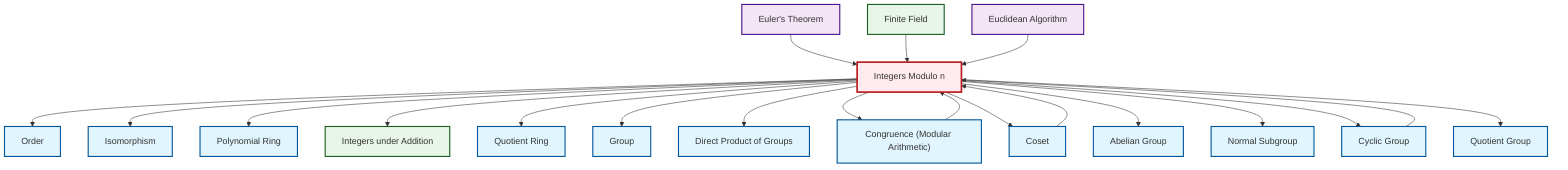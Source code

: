graph TD
    classDef definition fill:#e1f5fe,stroke:#01579b,stroke-width:2px
    classDef theorem fill:#f3e5f5,stroke:#4a148c,stroke-width:2px
    classDef axiom fill:#fff3e0,stroke:#e65100,stroke-width:2px
    classDef example fill:#e8f5e9,stroke:#1b5e20,stroke-width:2px
    classDef current fill:#ffebee,stroke:#b71c1c,stroke-width:3px
    def-order["Order"]:::definition
    def-abelian-group["Abelian Group"]:::definition
    thm-euclidean-algorithm["Euclidean Algorithm"]:::theorem
    def-normal-subgroup["Normal Subgroup"]:::definition
    thm-euler["Euler's Theorem"]:::theorem
    def-isomorphism["Isomorphism"]:::definition
    ex-integers-addition["Integers under Addition"]:::example
    ex-quotient-integers-mod-n["Integers Modulo n"]:::example
    def-quotient-ring["Quotient Ring"]:::definition
    ex-finite-field["Finite Field"]:::example
    def-group["Group"]:::definition
    def-direct-product["Direct Product of Groups"]:::definition
    def-congruence["Congruence (Modular Arithmetic)"]:::definition
    def-quotient-group["Quotient Group"]:::definition
    def-cyclic-group["Cyclic Group"]:::definition
    def-coset["Coset"]:::definition
    def-polynomial-ring["Polynomial Ring"]:::definition
    thm-euler --> ex-quotient-integers-mod-n
    ex-quotient-integers-mod-n --> def-order
    ex-quotient-integers-mod-n --> def-isomorphism
    ex-quotient-integers-mod-n --> def-polynomial-ring
    def-cyclic-group --> ex-quotient-integers-mod-n
    def-congruence --> ex-quotient-integers-mod-n
    ex-finite-field --> ex-quotient-integers-mod-n
    ex-quotient-integers-mod-n --> ex-integers-addition
    ex-quotient-integers-mod-n --> def-quotient-ring
    ex-quotient-integers-mod-n --> def-group
    ex-quotient-integers-mod-n --> def-direct-product
    thm-euclidean-algorithm --> ex-quotient-integers-mod-n
    ex-quotient-integers-mod-n --> def-congruence
    ex-quotient-integers-mod-n --> def-coset
    def-coset --> ex-quotient-integers-mod-n
    ex-quotient-integers-mod-n --> def-abelian-group
    ex-quotient-integers-mod-n --> def-normal-subgroup
    ex-quotient-integers-mod-n --> def-cyclic-group
    ex-quotient-integers-mod-n --> def-quotient-group
    class ex-quotient-integers-mod-n current